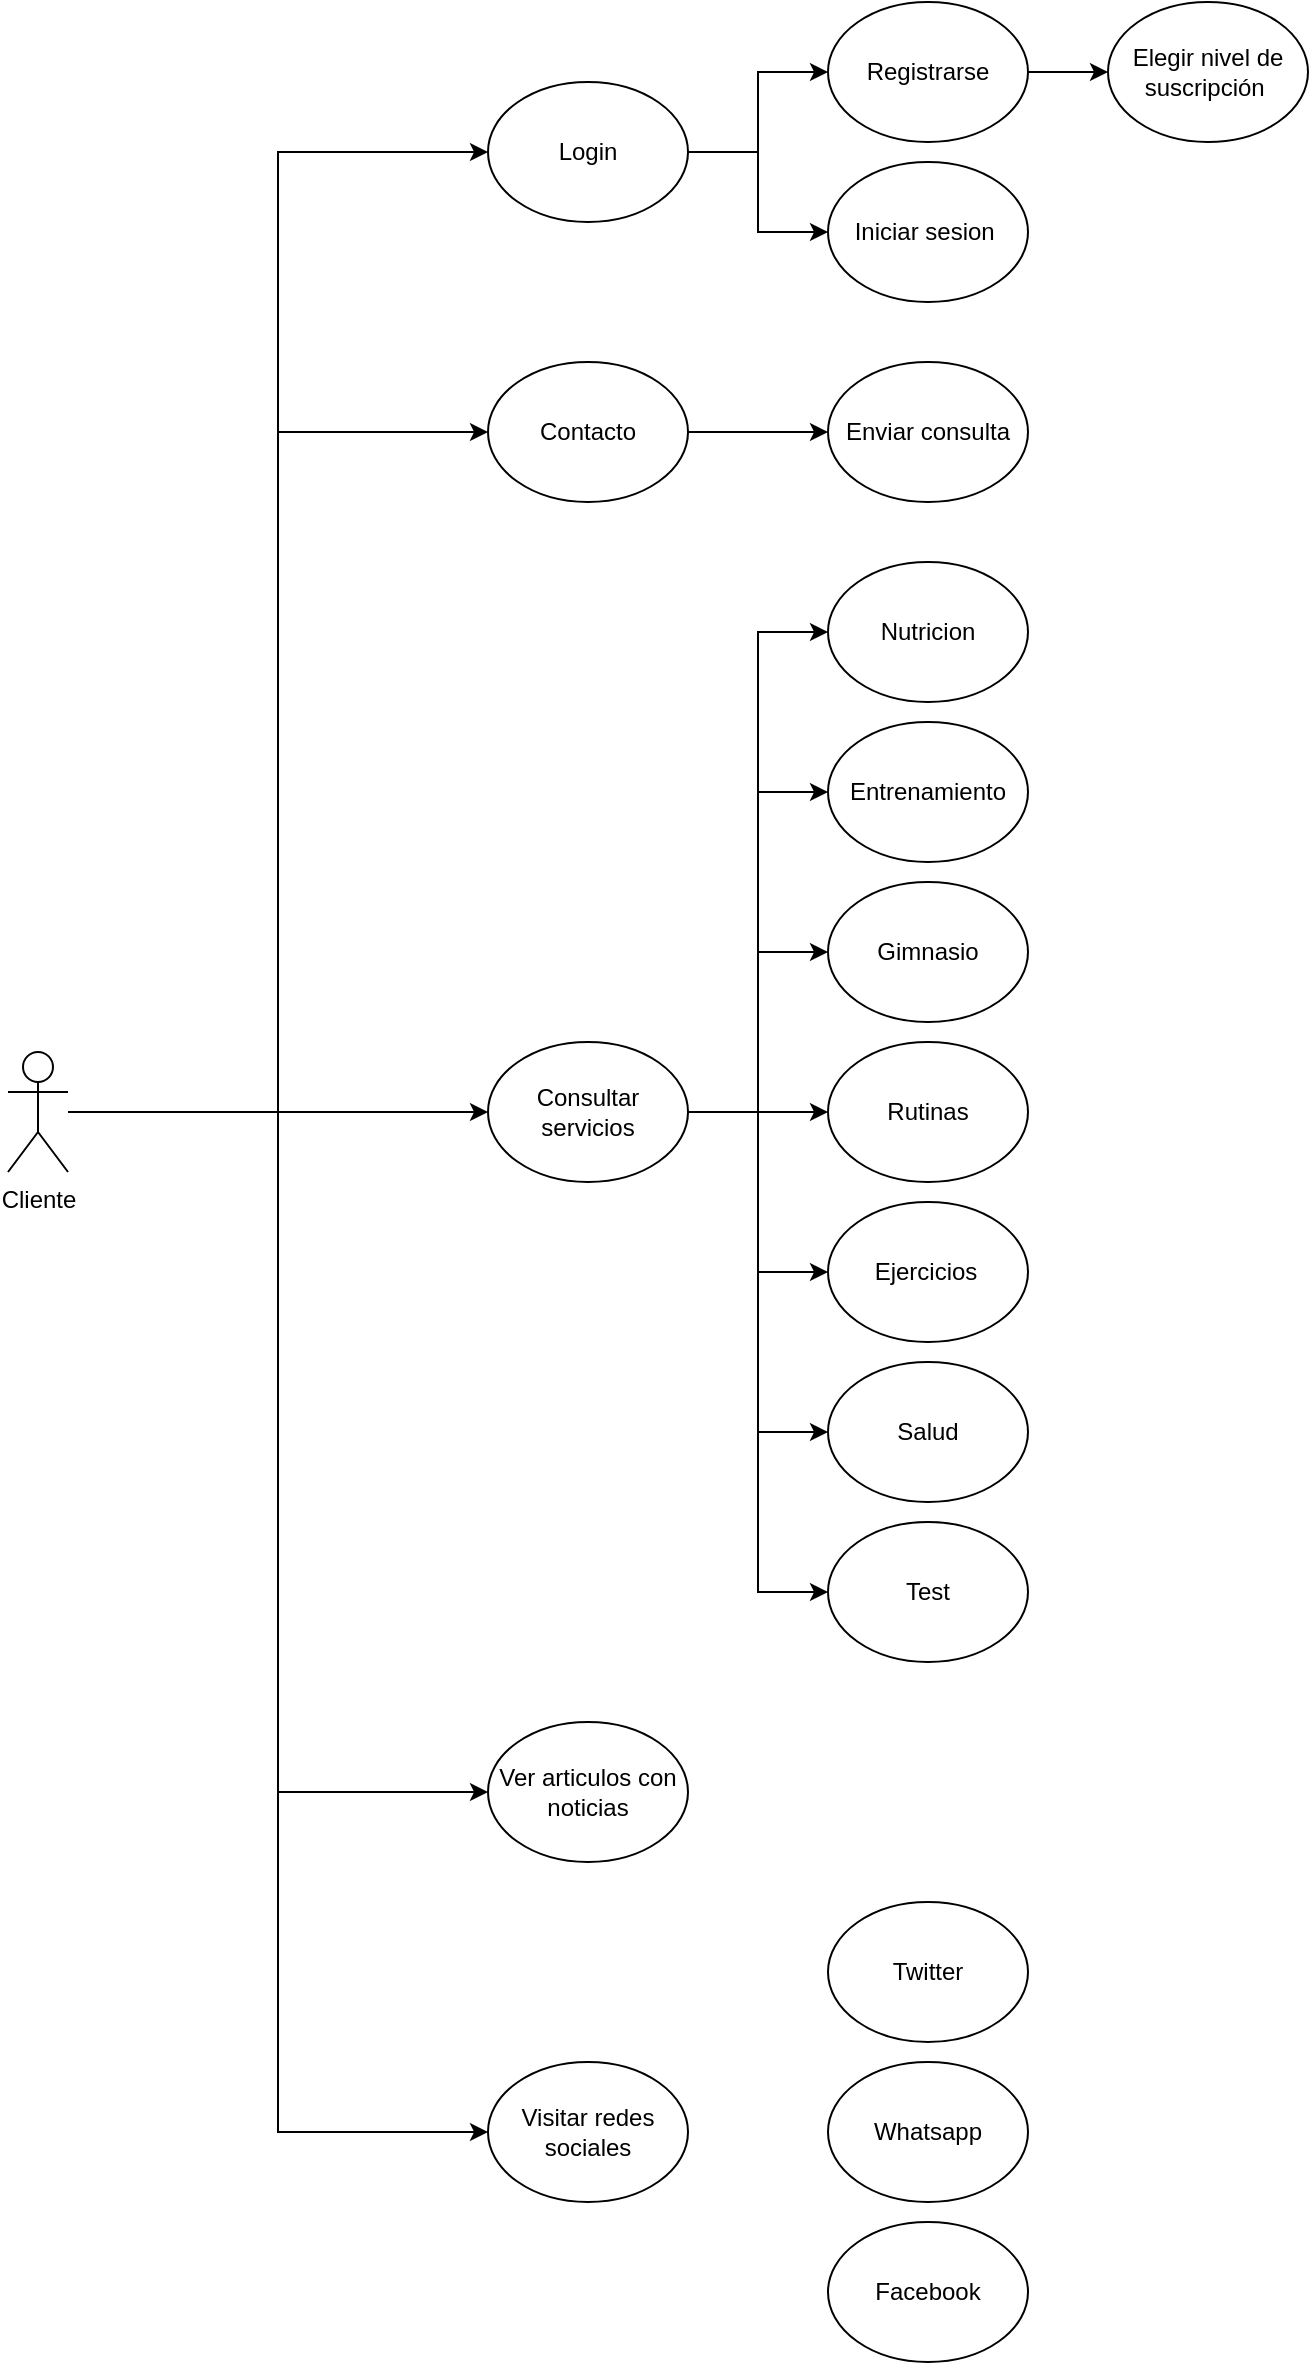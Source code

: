 <mxfile version="20.5.3"><diagram id="APCMH9EYXeJuQpEzYH0p" name="Página-1"><mxGraphModel dx="868" dy="492" grid="1" gridSize="10" guides="1" tooltips="1" connect="1" arrows="1" fold="1" page="1" pageScale="1" pageWidth="827" pageHeight="1169" math="0" shadow="0"><root><mxCell id="0"/><mxCell id="1" parent="0"/><mxCell id="eTWt2vMeqs8m94wnxnFs-23" style="edgeStyle=orthogonalEdgeStyle;rounded=0;orthogonalLoop=1;jettySize=auto;html=1;entryX=0;entryY=0.5;entryDx=0;entryDy=0;" edge="1" parent="1" source="eTWt2vMeqs8m94wnxnFs-1" target="eTWt2vMeqs8m94wnxnFs-7"><mxGeometry relative="1" as="geometry"/></mxCell><mxCell id="eTWt2vMeqs8m94wnxnFs-24" style="edgeStyle=orthogonalEdgeStyle;rounded=0;orthogonalLoop=1;jettySize=auto;html=1;entryX=0;entryY=0.5;entryDx=0;entryDy=0;" edge="1" parent="1" source="eTWt2vMeqs8m94wnxnFs-1" target="eTWt2vMeqs8m94wnxnFs-17"><mxGeometry relative="1" as="geometry"/></mxCell><mxCell id="eTWt2vMeqs8m94wnxnFs-25" style="edgeStyle=orthogonalEdgeStyle;rounded=0;orthogonalLoop=1;jettySize=auto;html=1;entryX=0;entryY=0.5;entryDx=0;entryDy=0;" edge="1" parent="1" source="eTWt2vMeqs8m94wnxnFs-1" target="eTWt2vMeqs8m94wnxnFs-18"><mxGeometry relative="1" as="geometry"/></mxCell><mxCell id="eTWt2vMeqs8m94wnxnFs-26" style="edgeStyle=orthogonalEdgeStyle;rounded=0;orthogonalLoop=1;jettySize=auto;html=1;entryX=0;entryY=0.5;entryDx=0;entryDy=0;" edge="1" parent="1" source="eTWt2vMeqs8m94wnxnFs-1" target="eTWt2vMeqs8m94wnxnFs-5"><mxGeometry relative="1" as="geometry"/></mxCell><mxCell id="eTWt2vMeqs8m94wnxnFs-29" style="edgeStyle=orthogonalEdgeStyle;rounded=0;orthogonalLoop=1;jettySize=auto;html=1;entryX=0;entryY=0.5;entryDx=0;entryDy=0;" edge="1" parent="1" source="eTWt2vMeqs8m94wnxnFs-1" target="eTWt2vMeqs8m94wnxnFs-4"><mxGeometry relative="1" as="geometry"/></mxCell><mxCell id="eTWt2vMeqs8m94wnxnFs-1" value="Cliente" style="shape=umlActor;verticalLabelPosition=bottom;verticalAlign=top;html=1;outlineConnect=0;" vertex="1" parent="1"><mxGeometry x="80" y="555" width="30" height="60" as="geometry"/></mxCell><mxCell id="eTWt2vMeqs8m94wnxnFs-32" style="edgeStyle=orthogonalEdgeStyle;rounded=0;orthogonalLoop=1;jettySize=auto;html=1;" edge="1" parent="1" source="eTWt2vMeqs8m94wnxnFs-2" target="eTWt2vMeqs8m94wnxnFs-19"><mxGeometry relative="1" as="geometry"/></mxCell><mxCell id="eTWt2vMeqs8m94wnxnFs-2" value="Registrarse" style="ellipse;whiteSpace=wrap;html=1;" vertex="1" parent="1"><mxGeometry x="490" y="30" width="100" height="70" as="geometry"/></mxCell><mxCell id="eTWt2vMeqs8m94wnxnFs-3" value="Iniciar sesion&amp;nbsp;" style="ellipse;whiteSpace=wrap;html=1;" vertex="1" parent="1"><mxGeometry x="490" y="110" width="100" height="70" as="geometry"/></mxCell><mxCell id="eTWt2vMeqs8m94wnxnFs-30" style="edgeStyle=orthogonalEdgeStyle;rounded=0;orthogonalLoop=1;jettySize=auto;html=1;" edge="1" parent="1" source="eTWt2vMeqs8m94wnxnFs-4" target="eTWt2vMeqs8m94wnxnFs-2"><mxGeometry relative="1" as="geometry"/></mxCell><mxCell id="eTWt2vMeqs8m94wnxnFs-31" style="edgeStyle=orthogonalEdgeStyle;rounded=0;orthogonalLoop=1;jettySize=auto;html=1;entryX=0;entryY=0.5;entryDx=0;entryDy=0;" edge="1" parent="1" source="eTWt2vMeqs8m94wnxnFs-4" target="eTWt2vMeqs8m94wnxnFs-3"><mxGeometry relative="1" as="geometry"/></mxCell><mxCell id="eTWt2vMeqs8m94wnxnFs-4" value="Login" style="ellipse;whiteSpace=wrap;html=1;" vertex="1" parent="1"><mxGeometry x="320" y="70" width="100" height="70" as="geometry"/></mxCell><mxCell id="eTWt2vMeqs8m94wnxnFs-33" style="edgeStyle=orthogonalEdgeStyle;rounded=0;orthogonalLoop=1;jettySize=auto;html=1;entryX=0;entryY=0.5;entryDx=0;entryDy=0;" edge="1" parent="1" source="eTWt2vMeqs8m94wnxnFs-5" target="eTWt2vMeqs8m94wnxnFs-6"><mxGeometry relative="1" as="geometry"/></mxCell><mxCell id="eTWt2vMeqs8m94wnxnFs-5" value="Contacto" style="ellipse;whiteSpace=wrap;html=1;" vertex="1" parent="1"><mxGeometry x="320" y="210" width="100" height="70" as="geometry"/></mxCell><mxCell id="eTWt2vMeqs8m94wnxnFs-6" value="Enviar consulta" style="ellipse;whiteSpace=wrap;html=1;" vertex="1" parent="1"><mxGeometry x="490" y="210" width="100" height="70" as="geometry"/></mxCell><mxCell id="eTWt2vMeqs8m94wnxnFs-35" style="edgeStyle=orthogonalEdgeStyle;rounded=0;orthogonalLoop=1;jettySize=auto;html=1;" edge="1" parent="1" source="eTWt2vMeqs8m94wnxnFs-7" target="eTWt2vMeqs8m94wnxnFs-12"><mxGeometry relative="1" as="geometry"/></mxCell><mxCell id="eTWt2vMeqs8m94wnxnFs-36" style="edgeStyle=orthogonalEdgeStyle;rounded=0;orthogonalLoop=1;jettySize=auto;html=1;entryX=0;entryY=0.5;entryDx=0;entryDy=0;" edge="1" parent="1" source="eTWt2vMeqs8m94wnxnFs-7" target="eTWt2vMeqs8m94wnxnFs-9"><mxGeometry relative="1" as="geometry"/></mxCell><mxCell id="eTWt2vMeqs8m94wnxnFs-37" style="edgeStyle=orthogonalEdgeStyle;rounded=0;orthogonalLoop=1;jettySize=auto;html=1;entryX=0;entryY=0.5;entryDx=0;entryDy=0;" edge="1" parent="1" source="eTWt2vMeqs8m94wnxnFs-7" target="eTWt2vMeqs8m94wnxnFs-10"><mxGeometry relative="1" as="geometry"/></mxCell><mxCell id="eTWt2vMeqs8m94wnxnFs-38" style="edgeStyle=orthogonalEdgeStyle;rounded=0;orthogonalLoop=1;jettySize=auto;html=1;entryX=0;entryY=0.5;entryDx=0;entryDy=0;" edge="1" parent="1" source="eTWt2vMeqs8m94wnxnFs-7" target="eTWt2vMeqs8m94wnxnFs-11"><mxGeometry relative="1" as="geometry"/></mxCell><mxCell id="eTWt2vMeqs8m94wnxnFs-39" style="edgeStyle=orthogonalEdgeStyle;rounded=0;orthogonalLoop=1;jettySize=auto;html=1;entryX=0;entryY=0.5;entryDx=0;entryDy=0;" edge="1" parent="1" source="eTWt2vMeqs8m94wnxnFs-7" target="eTWt2vMeqs8m94wnxnFs-13"><mxGeometry relative="1" as="geometry"/></mxCell><mxCell id="eTWt2vMeqs8m94wnxnFs-40" style="edgeStyle=orthogonalEdgeStyle;rounded=0;orthogonalLoop=1;jettySize=auto;html=1;entryX=0;entryY=0.5;entryDx=0;entryDy=0;" edge="1" parent="1" source="eTWt2vMeqs8m94wnxnFs-7" target="eTWt2vMeqs8m94wnxnFs-16"><mxGeometry relative="1" as="geometry"/></mxCell><mxCell id="eTWt2vMeqs8m94wnxnFs-42" style="edgeStyle=orthogonalEdgeStyle;rounded=0;orthogonalLoop=1;jettySize=auto;html=1;entryX=0;entryY=0.5;entryDx=0;entryDy=0;" edge="1" parent="1" source="eTWt2vMeqs8m94wnxnFs-7" target="eTWt2vMeqs8m94wnxnFs-15"><mxGeometry relative="1" as="geometry"/></mxCell><mxCell id="eTWt2vMeqs8m94wnxnFs-7" value="Consultar servicios" style="ellipse;whiteSpace=wrap;html=1;" vertex="1" parent="1"><mxGeometry x="320" y="550" width="100" height="70" as="geometry"/></mxCell><mxCell id="eTWt2vMeqs8m94wnxnFs-9" value="Nutricion" style="ellipse;whiteSpace=wrap;html=1;" vertex="1" parent="1"><mxGeometry x="490" y="310" width="100" height="70" as="geometry"/></mxCell><mxCell id="eTWt2vMeqs8m94wnxnFs-10" value="Entrenamiento" style="ellipse;whiteSpace=wrap;html=1;" vertex="1" parent="1"><mxGeometry x="490" y="390" width="100" height="70" as="geometry"/></mxCell><mxCell id="eTWt2vMeqs8m94wnxnFs-11" value="Gimnasio" style="ellipse;whiteSpace=wrap;html=1;" vertex="1" parent="1"><mxGeometry x="490" y="470" width="100" height="70" as="geometry"/></mxCell><mxCell id="eTWt2vMeqs8m94wnxnFs-12" value="Rutinas" style="ellipse;whiteSpace=wrap;html=1;" vertex="1" parent="1"><mxGeometry x="490" y="550" width="100" height="70" as="geometry"/></mxCell><mxCell id="eTWt2vMeqs8m94wnxnFs-13" value="Ejercicios&lt;span style=&quot;white-space: pre;&quot;&gt;&#9;&lt;/span&gt;" style="ellipse;whiteSpace=wrap;html=1;" vertex="1" parent="1"><mxGeometry x="490" y="630" width="100" height="70" as="geometry"/></mxCell><mxCell id="eTWt2vMeqs8m94wnxnFs-15" value="Test" style="ellipse;whiteSpace=wrap;html=1;" vertex="1" parent="1"><mxGeometry x="490" y="790" width="100" height="70" as="geometry"/></mxCell><mxCell id="eTWt2vMeqs8m94wnxnFs-16" value="Salud" style="ellipse;whiteSpace=wrap;html=1;" vertex="1" parent="1"><mxGeometry x="490" y="710" width="100" height="70" as="geometry"/></mxCell><mxCell id="eTWt2vMeqs8m94wnxnFs-17" value="Ver articulos con noticias" style="ellipse;whiteSpace=wrap;html=1;" vertex="1" parent="1"><mxGeometry x="320" y="890" width="100" height="70" as="geometry"/></mxCell><mxCell id="eTWt2vMeqs8m94wnxnFs-18" value="Visitar redes sociales" style="ellipse;whiteSpace=wrap;html=1;" vertex="1" parent="1"><mxGeometry x="320" y="1060" width="100" height="70" as="geometry"/></mxCell><mxCell id="eTWt2vMeqs8m94wnxnFs-19" value="Elegir nivel de suscripción&amp;nbsp;" style="ellipse;whiteSpace=wrap;html=1;" vertex="1" parent="1"><mxGeometry x="630" y="30" width="100" height="70" as="geometry"/></mxCell><mxCell id="eTWt2vMeqs8m94wnxnFs-43" value="Twitter" style="ellipse;whiteSpace=wrap;html=1;" vertex="1" parent="1"><mxGeometry x="490" y="980" width="100" height="70" as="geometry"/></mxCell><mxCell id="eTWt2vMeqs8m94wnxnFs-44" value="Whatsapp" style="ellipse;whiteSpace=wrap;html=1;" vertex="1" parent="1"><mxGeometry x="490" y="1060" width="100" height="70" as="geometry"/></mxCell><mxCell id="eTWt2vMeqs8m94wnxnFs-45" value="Facebook" style="ellipse;whiteSpace=wrap;html=1;" vertex="1" parent="1"><mxGeometry x="490" y="1140" width="100" height="70" as="geometry"/></mxCell></root></mxGraphModel></diagram></mxfile>